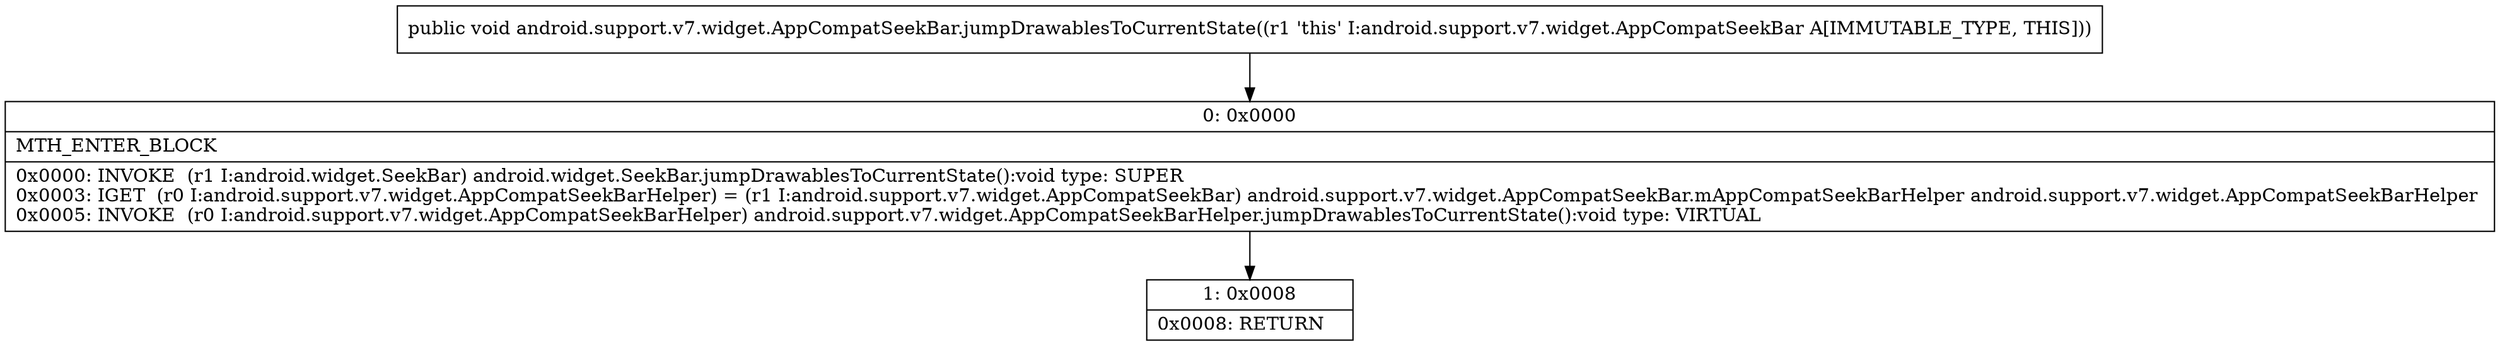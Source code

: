digraph "CFG forandroid.support.v7.widget.AppCompatSeekBar.jumpDrawablesToCurrentState()V" {
Node_0 [shape=record,label="{0\:\ 0x0000|MTH_ENTER_BLOCK\l|0x0000: INVOKE  (r1 I:android.widget.SeekBar) android.widget.SeekBar.jumpDrawablesToCurrentState():void type: SUPER \l0x0003: IGET  (r0 I:android.support.v7.widget.AppCompatSeekBarHelper) = (r1 I:android.support.v7.widget.AppCompatSeekBar) android.support.v7.widget.AppCompatSeekBar.mAppCompatSeekBarHelper android.support.v7.widget.AppCompatSeekBarHelper \l0x0005: INVOKE  (r0 I:android.support.v7.widget.AppCompatSeekBarHelper) android.support.v7.widget.AppCompatSeekBarHelper.jumpDrawablesToCurrentState():void type: VIRTUAL \l}"];
Node_1 [shape=record,label="{1\:\ 0x0008|0x0008: RETURN   \l}"];
MethodNode[shape=record,label="{public void android.support.v7.widget.AppCompatSeekBar.jumpDrawablesToCurrentState((r1 'this' I:android.support.v7.widget.AppCompatSeekBar A[IMMUTABLE_TYPE, THIS])) }"];
MethodNode -> Node_0;
Node_0 -> Node_1;
}

